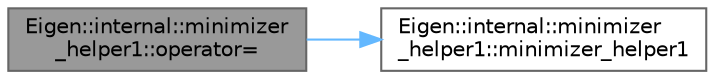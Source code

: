 digraph "Eigen::internal::minimizer_helper1::operator="
{
 // LATEX_PDF_SIZE
  bgcolor="transparent";
  edge [fontname=Helvetica,fontsize=10,labelfontname=Helvetica,labelfontsize=10];
  node [fontname=Helvetica,fontsize=10,shape=box,height=0.2,width=0.4];
  rankdir="LR";
  Node1 [id="Node000001",label="Eigen::internal::minimizer\l_helper1::operator=",height=0.2,width=0.4,color="gray40", fillcolor="grey60", style="filled", fontcolor="black",tooltip=" "];
  Node1 -> Node2 [id="edge1_Node000001_Node000002",color="steelblue1",style="solid",tooltip=" "];
  Node2 [id="Node000002",label="Eigen::internal::minimizer\l_helper1::minimizer_helper1",height=0.2,width=0.4,color="grey40", fillcolor="white", style="filled",URL="$struct_eigen_1_1internal_1_1minimizer__helper1.html#acea44319447f2b920c668411fb5827dd",tooltip=" "];
}
